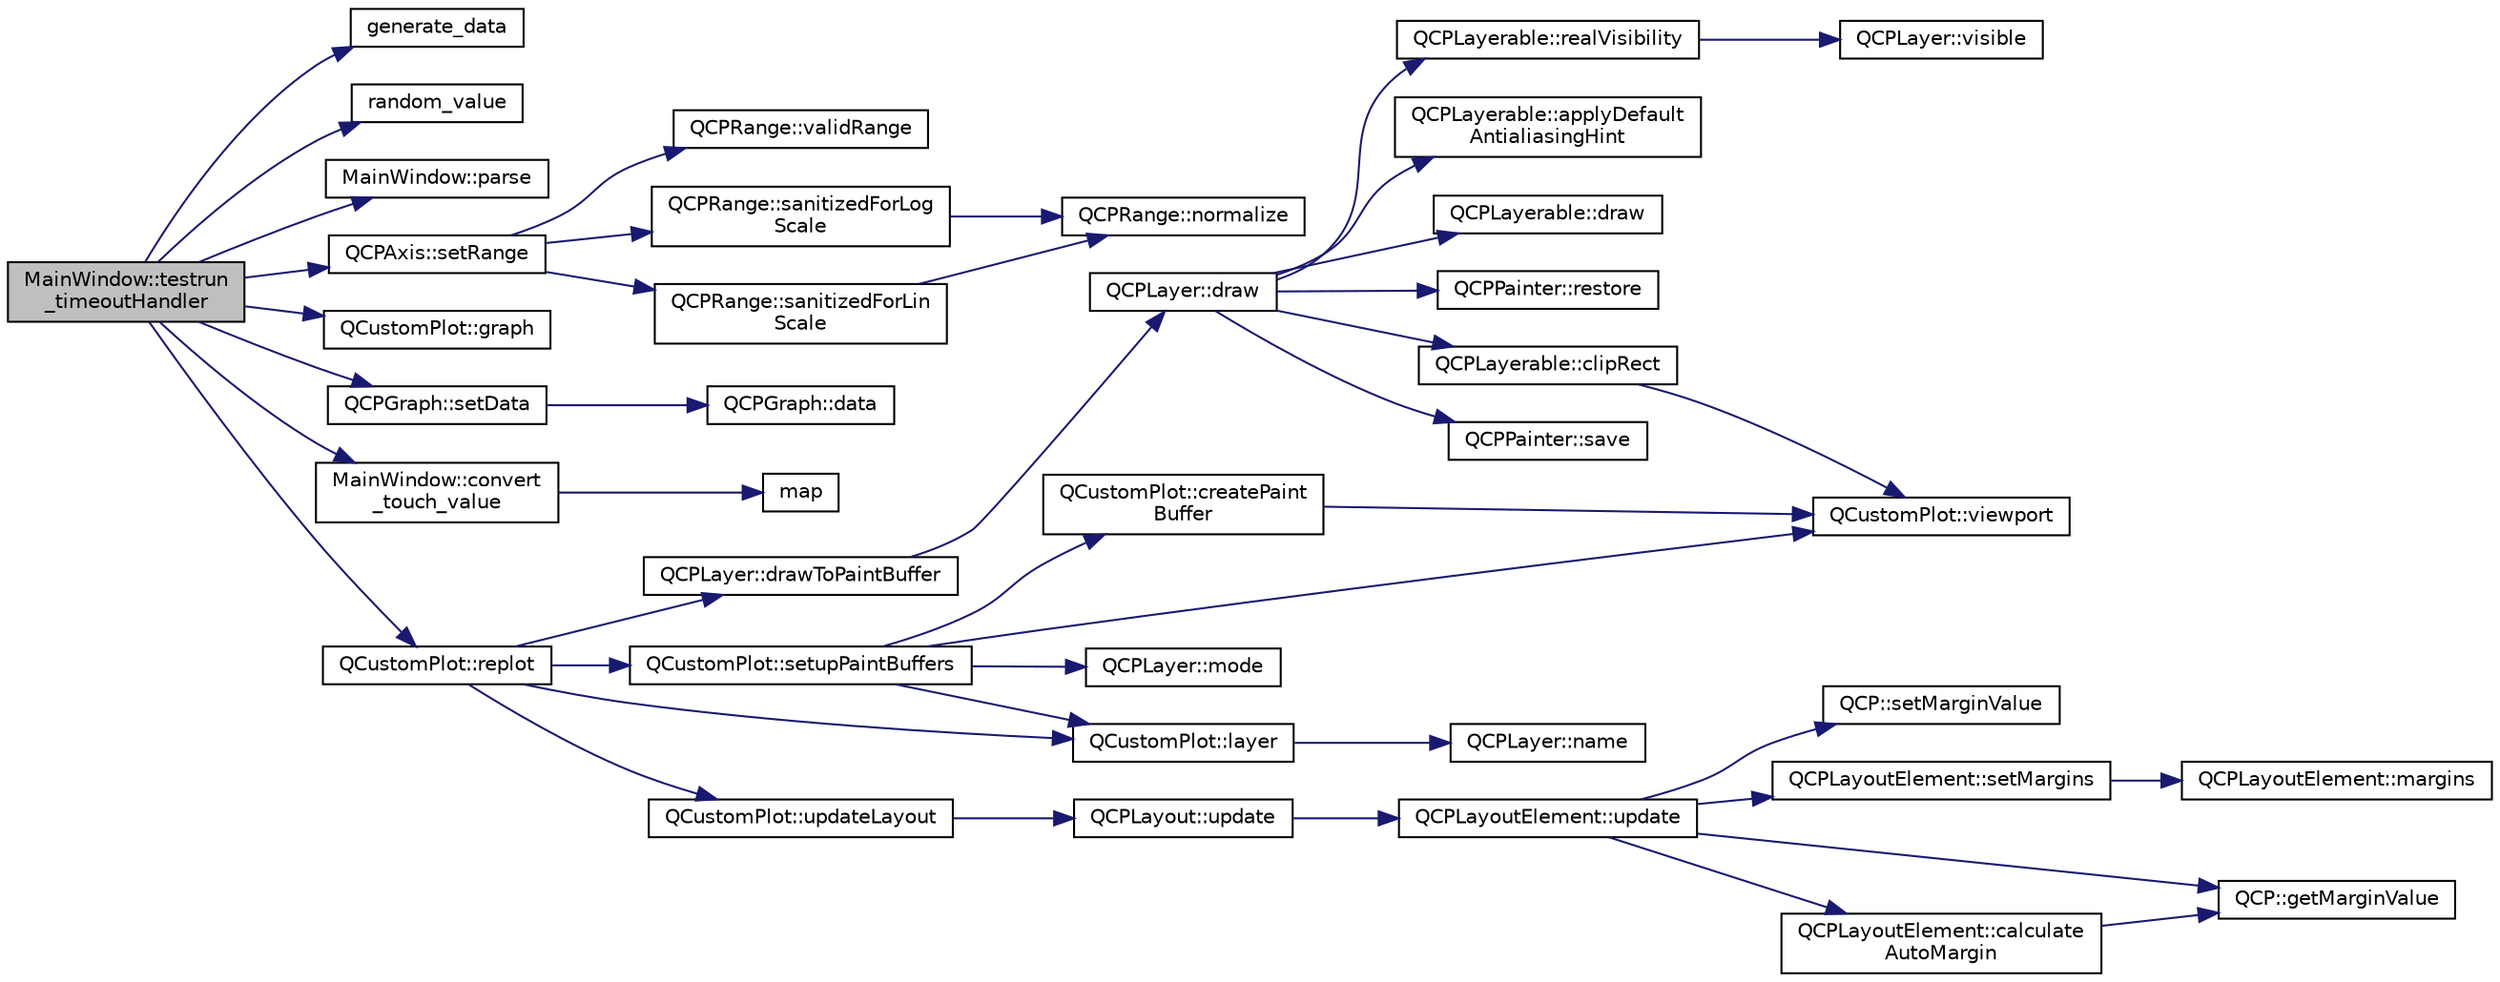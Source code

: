 digraph "MainWindow::testrun_timeoutHandler"
{
  edge [fontname="Helvetica",fontsize="10",labelfontname="Helvetica",labelfontsize="10"];
  node [fontname="Helvetica",fontsize="10",shape=record];
  rankdir="LR";
  Node108 [label="MainWindow::testrun\l_timeoutHandler",height=0.2,width=0.4,color="black", fillcolor="grey75", style="filled", fontcolor="black"];
  Node108 -> Node109 [color="midnightblue",fontsize="10",style="solid",fontname="Helvetica"];
  Node109 [label="generate_data",height=0.2,width=0.4,color="black", fillcolor="white", style="filled",URL="$functions_8hh.html#add18f5d9ace3ce376453930fc77a4a93",tooltip="Generuje string z fragmentem koncowej ramki danych. "];
  Node108 -> Node110 [color="midnightblue",fontsize="10",style="solid",fontname="Helvetica"];
  Node110 [label="random_value",height=0.2,width=0.4,color="black", fillcolor="white", style="filled",URL="$functions_8hh.html#a134694e9ad39570ad22ae4d3ab15da30",tooltip="Zwraca pseudolosowa wartosc z podanego zakresu. "];
  Node108 -> Node111 [color="midnightblue",fontsize="10",style="solid",fontname="Helvetica"];
  Node111 [label="MainWindow::parse",height=0.2,width=0.4,color="black", fillcolor="white", style="filled",URL="$class_main_window.html#abd0de3498ec3287461bbe2ce70791ede",tooltip="Parsuje ramke danych. "];
  Node108 -> Node112 [color="midnightblue",fontsize="10",style="solid",fontname="Helvetica"];
  Node112 [label="QCPAxis::setRange",height=0.2,width=0.4,color="black", fillcolor="white", style="filled",URL="$class_q_c_p_axis.html#aebdfea5d44c3a0ad2b4700cd4d25b641"];
  Node112 -> Node113 [color="midnightblue",fontsize="10",style="solid",fontname="Helvetica"];
  Node113 [label="QCPRange::validRange",height=0.2,width=0.4,color="black", fillcolor="white", style="filled",URL="$class_q_c_p_range.html#ab38bd4841c77c7bb86c9eea0f142dcc0"];
  Node112 -> Node114 [color="midnightblue",fontsize="10",style="solid",fontname="Helvetica"];
  Node114 [label="QCPRange::sanitizedForLog\lScale",height=0.2,width=0.4,color="black", fillcolor="white", style="filled",URL="$class_q_c_p_range.html#a3d66288d66e1d6df3636075eb42502ee"];
  Node114 -> Node115 [color="midnightblue",fontsize="10",style="solid",fontname="Helvetica"];
  Node115 [label="QCPRange::normalize",height=0.2,width=0.4,color="black", fillcolor="white", style="filled",URL="$class_q_c_p_range.html#af914a7740269b0604d0827c634a878a9"];
  Node112 -> Node116 [color="midnightblue",fontsize="10",style="solid",fontname="Helvetica"];
  Node116 [label="QCPRange::sanitizedForLin\lScale",height=0.2,width=0.4,color="black", fillcolor="white", style="filled",URL="$class_q_c_p_range.html#a808751fdd9b17ef52327ba011df2e5f1"];
  Node116 -> Node115 [color="midnightblue",fontsize="10",style="solid",fontname="Helvetica"];
  Node108 -> Node117 [color="midnightblue",fontsize="10",style="solid",fontname="Helvetica"];
  Node117 [label="QCustomPlot::graph",height=0.2,width=0.4,color="black", fillcolor="white", style="filled",URL="$class_q_custom_plot.html#a6ecae130f684b25276fb47bd3a5875c6"];
  Node108 -> Node118 [color="midnightblue",fontsize="10",style="solid",fontname="Helvetica"];
  Node118 [label="QCPGraph::setData",height=0.2,width=0.4,color="black", fillcolor="white", style="filled",URL="$class_q_c_p_graph.html#a1eae9429a316b008e2d99b2d65a54395"];
  Node118 -> Node119 [color="midnightblue",fontsize="10",style="solid",fontname="Helvetica"];
  Node119 [label="QCPGraph::data",height=0.2,width=0.4,color="black", fillcolor="white", style="filled",URL="$class_q_c_p_graph.html#a141aa31a1f19bbd0ce60f55eaeb9ea60"];
  Node108 -> Node120 [color="midnightblue",fontsize="10",style="solid",fontname="Helvetica"];
  Node120 [label="MainWindow::convert\l_touch_value",height=0.2,width=0.4,color="black", fillcolor="white", style="filled",URL="$class_main_window.html#ac16a3b21d65b063b89b87e772afcfd0c",tooltip="Przelicza wartosci 8 bitowe na wartosci procentowe. "];
  Node120 -> Node121 [color="midnightblue",fontsize="10",style="solid",fontname="Helvetica"];
  Node121 [label="map",height=0.2,width=0.4,color="black", fillcolor="white", style="filled",URL="$functions_8hh.html#a7716aac0a1beea49c4bccf279c84a823",tooltip="Przelicza wartosci z zakresu wejsciowego na zakres wyjsciowy. "];
  Node108 -> Node122 [color="midnightblue",fontsize="10",style="solid",fontname="Helvetica"];
  Node122 [label="QCustomPlot::replot",height=0.2,width=0.4,color="black", fillcolor="white", style="filled",URL="$class_q_custom_plot.html#aa4bfe7d70dbe67e81d877819b75ab9af"];
  Node122 -> Node123 [color="midnightblue",fontsize="10",style="solid",fontname="Helvetica"];
  Node123 [label="QCustomPlot::updateLayout",height=0.2,width=0.4,color="black", fillcolor="white", style="filled",URL="$class_q_custom_plot.html#a6e6693e2c249f65437382ffd93405e04"];
  Node123 -> Node124 [color="midnightblue",fontsize="10",style="solid",fontname="Helvetica"];
  Node124 [label="QCPLayout::update",height=0.2,width=0.4,color="black", fillcolor="white", style="filled",URL="$class_q_c_p_layout.html#a48ecc9c98ea90b547c3e27a931a8f7bd"];
  Node124 -> Node125 [color="midnightblue",fontsize="10",style="solid",fontname="Helvetica"];
  Node125 [label="QCPLayoutElement::update",height=0.2,width=0.4,color="black", fillcolor="white", style="filled",URL="$class_q_c_p_layout_element.html#a929c2ec62e0e0e1d8418eaa802e2af9b"];
  Node125 -> Node126 [color="midnightblue",fontsize="10",style="solid",fontname="Helvetica"];
  Node126 [label="QCP::setMarginValue",height=0.2,width=0.4,color="black", fillcolor="white", style="filled",URL="$namespace_q_c_p.html#afbf6e3084c108f2bb4372107945ee82f"];
  Node125 -> Node127 [color="midnightblue",fontsize="10",style="solid",fontname="Helvetica"];
  Node127 [label="QCPLayoutElement::calculate\lAutoMargin",height=0.2,width=0.4,color="black", fillcolor="white", style="filled",URL="$class_q_c_p_layout_element.html#a005c9f0fe84bc1591a2cf2c46fd477b4"];
  Node127 -> Node128 [color="midnightblue",fontsize="10",style="solid",fontname="Helvetica"];
  Node128 [label="QCP::getMarginValue",height=0.2,width=0.4,color="black", fillcolor="white", style="filled",URL="$namespace_q_c_p.html#a23a2679d3495c444acc26acc61e35b5b"];
  Node125 -> Node128 [color="midnightblue",fontsize="10",style="solid",fontname="Helvetica"];
  Node125 -> Node129 [color="midnightblue",fontsize="10",style="solid",fontname="Helvetica"];
  Node129 [label="QCPLayoutElement::setMargins",height=0.2,width=0.4,color="black", fillcolor="white", style="filled",URL="$class_q_c_p_layout_element.html#a8f450b1f3f992ad576fce2c63d8b79cf"];
  Node129 -> Node130 [color="midnightblue",fontsize="10",style="solid",fontname="Helvetica"];
  Node130 [label="QCPLayoutElement::margins",height=0.2,width=0.4,color="black", fillcolor="white", style="filled",URL="$class_q_c_p_layout_element.html#af4ac9450aa2d60863bf3a8ea0c940c9d"];
  Node122 -> Node131 [color="midnightblue",fontsize="10",style="solid",fontname="Helvetica"];
  Node131 [label="QCustomPlot::setupPaintBuffers",height=0.2,width=0.4,color="black", fillcolor="white", style="filled",URL="$class_q_custom_plot.html#a2685341f7242c3882f4cc5e379308d71"];
  Node131 -> Node132 [color="midnightblue",fontsize="10",style="solid",fontname="Helvetica"];
  Node132 [label="QCustomPlot::createPaint\lBuffer",height=0.2,width=0.4,color="black", fillcolor="white", style="filled",URL="$class_q_custom_plot.html#a943b57596a1adf7f0e75c3b50e407ae6"];
  Node132 -> Node133 [color="midnightblue",fontsize="10",style="solid",fontname="Helvetica"];
  Node133 [label="QCustomPlot::viewport",height=0.2,width=0.4,color="black", fillcolor="white", style="filled",URL="$class_q_custom_plot.html#a19842409b18f556b256d05e97fffc670"];
  Node131 -> Node134 [color="midnightblue",fontsize="10",style="solid",fontname="Helvetica"];
  Node134 [label="QCustomPlot::layer",height=0.2,width=0.4,color="black", fillcolor="white", style="filled",URL="$class_q_custom_plot.html#a0a96244e7773b242ef23c32b7bdfb159"];
  Node134 -> Node135 [color="midnightblue",fontsize="10",style="solid",fontname="Helvetica"];
  Node135 [label="QCPLayer::name",height=0.2,width=0.4,color="black", fillcolor="white", style="filled",URL="$class_q_c_p_layer.html#a37806f662b50b588fb1029a14fc5ef50"];
  Node131 -> Node136 [color="midnightblue",fontsize="10",style="solid",fontname="Helvetica"];
  Node136 [label="QCPLayer::mode",height=0.2,width=0.4,color="black", fillcolor="white", style="filled",URL="$class_q_c_p_layer.html#a44ae50b011b19f3dd46a38d8e2e2c1b6"];
  Node131 -> Node133 [color="midnightblue",fontsize="10",style="solid",fontname="Helvetica"];
  Node122 -> Node134 [color="midnightblue",fontsize="10",style="solid",fontname="Helvetica"];
  Node122 -> Node137 [color="midnightblue",fontsize="10",style="solid",fontname="Helvetica"];
  Node137 [label="QCPLayer::drawToPaintBuffer",height=0.2,width=0.4,color="black", fillcolor="white", style="filled",URL="$class_q_c_p_layer.html#a4a8e0a86f31462299e7fc8e8158dd2c6"];
  Node137 -> Node138 [color="midnightblue",fontsize="10",style="solid",fontname="Helvetica"];
  Node138 [label="QCPLayer::draw",height=0.2,width=0.4,color="black", fillcolor="white", style="filled",URL="$class_q_c_p_layer.html#ab831a99c8d30b15ec4533ca341e8813b"];
  Node138 -> Node139 [color="midnightblue",fontsize="10",style="solid",fontname="Helvetica"];
  Node139 [label="QCPLayerable::realVisibility",height=0.2,width=0.4,color="black", fillcolor="white", style="filled",URL="$class_q_c_p_layerable.html#ab054e88f15d485defcb95e7376f119e7"];
  Node139 -> Node140 [color="midnightblue",fontsize="10",style="solid",fontname="Helvetica"];
  Node140 [label="QCPLayer::visible",height=0.2,width=0.4,color="black", fillcolor="white", style="filled",URL="$class_q_c_p_layer.html#ad1cc2d6b32d2abb33c7f449b964e068c"];
  Node138 -> Node141 [color="midnightblue",fontsize="10",style="solid",fontname="Helvetica"];
  Node141 [label="QCPPainter::save",height=0.2,width=0.4,color="black", fillcolor="white", style="filled",URL="$class_q_c_p_painter.html#a8fd6821ee6fecbfa04444c9062912abd"];
  Node138 -> Node142 [color="midnightblue",fontsize="10",style="solid",fontname="Helvetica"];
  Node142 [label="QCPLayerable::clipRect",height=0.2,width=0.4,color="black", fillcolor="white", style="filled",URL="$class_q_c_p_layerable.html#acbcfc9ecc75433747b1978a77b1864b3"];
  Node142 -> Node133 [color="midnightblue",fontsize="10",style="solid",fontname="Helvetica"];
  Node138 -> Node143 [color="midnightblue",fontsize="10",style="solid",fontname="Helvetica"];
  Node143 [label="QCPLayerable::applyDefault\lAntialiasingHint",height=0.2,width=0.4,color="black", fillcolor="white", style="filled",URL="$class_q_c_p_layerable.html#afdf83ddc6a265cbf4c89fe99d3d93473"];
  Node138 -> Node144 [color="midnightblue",fontsize="10",style="solid",fontname="Helvetica"];
  Node144 [label="QCPLayerable::draw",height=0.2,width=0.4,color="black", fillcolor="white", style="filled",URL="$class_q_c_p_layerable.html#aecf2f7087482d4b6a78cb2770e5ed12d"];
  Node138 -> Node145 [color="midnightblue",fontsize="10",style="solid",fontname="Helvetica"];
  Node145 [label="QCPPainter::restore",height=0.2,width=0.4,color="black", fillcolor="white", style="filled",URL="$class_q_c_p_painter.html#a64908e6298d5bbd83457dc987cc3a022"];
}
